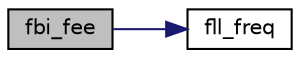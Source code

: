 digraph "fbi_fee"
{
  edge [fontname="Helvetica",fontsize="10",labelfontname="Helvetica",labelfontsize="10"];
  node [fontname="Helvetica",fontsize="10",shape=record];
  rankdir="LR";
  Node15 [label="fbi_fee",height=0.2,width=0.4,color="black", fillcolor="grey75", style="filled", fontcolor="black"];
  Node15 -> Node16 [color="midnightblue",fontsize="10",style="solid",fontname="Helvetica"];
  Node16 [label="fll_freq",height=0.2,width=0.4,color="black", fillcolor="white", style="filled",URL="$_m_c_g_8c.html#a030685ed5ebce3eef983e9410e7a1584"];
}

